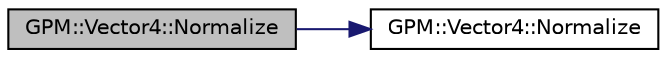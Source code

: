 digraph "GPM::Vector4::Normalize"
{
 // INTERACTIVE_SVG=YES
 // LATEX_PDF_SIZE
  edge [fontname="Helvetica",fontsize="10",labelfontname="Helvetica",labelfontsize="10"];
  node [fontname="Helvetica",fontsize="10",shape=record];
  rankdir="LR";
  Node274 [label="GPM::Vector4::Normalize",height=0.2,width=0.4,color="black", fillcolor="grey75", style="filled", fontcolor="black",tooltip="Return the normalized vector."];
  Node274 -> Node275 [color="midnightblue",fontsize="10",style="solid",fontname="Helvetica"];
  Node275 [label="GPM::Vector4::Normalize",height=0.2,width=0.4,color="black", fillcolor="white", style="filled",URL="$struct_g_p_m_1_1_vector4.html#a03b38ee62c9126f4cb10f4dae0b4d26f",tooltip="Normalize the vector."];
}
